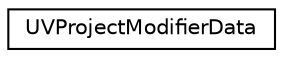 digraph G
{
  edge [fontname="Helvetica",fontsize="10",labelfontname="Helvetica",labelfontsize="10"];
  node [fontname="Helvetica",fontsize="10",shape=record];
  rankdir=LR;
  Node1 [label="UVProjectModifierData",height=0.2,width=0.4,color="black", fillcolor="white", style="filled",URL="$d4/da0/structUVProjectModifierData.html"];
}
